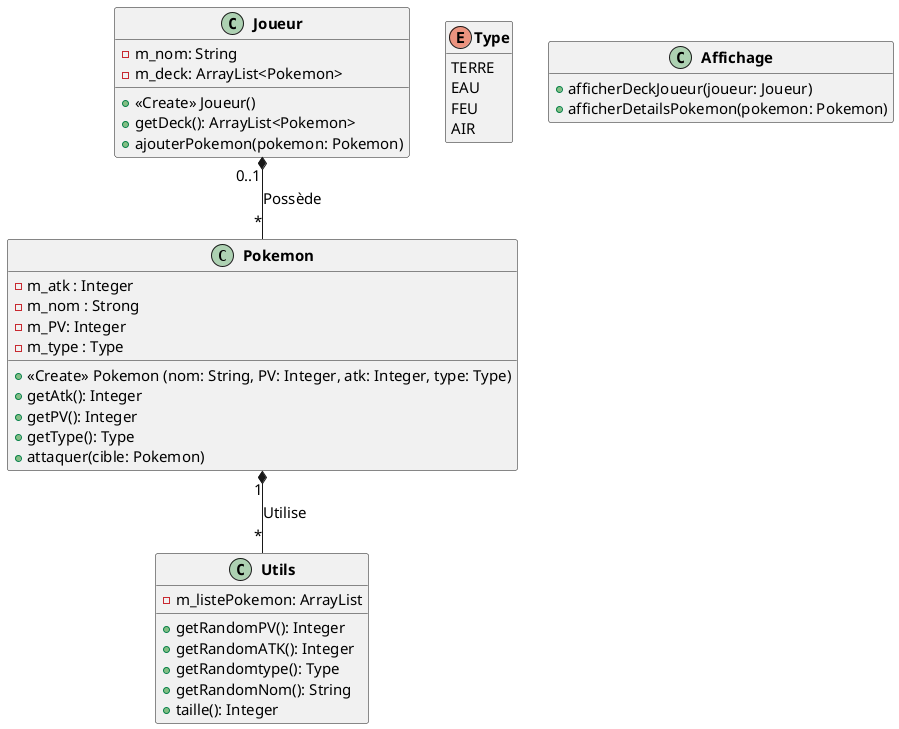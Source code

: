 @startuml
scale 1
skinparam classFontStyle Bold
skinparam defaultFontSize 15
hide empty members
skinparam classAttribute IconSize 0
skinparam classFontStyle Bold
hide enum methods


class Pokemon{
    -m_atk : Integer
    -m_nom : Strong
    -m_PV: Integer
    -m_type : Type
    +<<Create>> Pokemon (nom: String, PV: Integer, atk: Integer, type: Type)
    +getAtk(): Integer
    +getPV(): Integer
    +getType(): Type
    +attaquer(cible: Pokemon)
}
enum Type{
        TERRE
        EAU
        FEU
        AIR
}
class Utils{
    -m_listePokemon: ArrayList
    +getRandomPV(): Integer
    +getRandomATK(): Integer
    +getRandomtype(): Type
    +getRandomNom(): String
    +taille(): Integer
}
class Joueur{
    -m_nom: String
    -m_deck: ArrayList<Pokemon>
    +<<Create>> Joueur()
    +getDeck(): ArrayList<Pokemon>
    +ajouterPokemon(pokemon: Pokemon)
}
class Affichage{
    +afficherDeckJoueur(joueur: Joueur)
    +afficherDetailsPokemon(pokemon: Pokemon)
    }

Pokemon "1" *-- "*" Utils : Utilise
Joueur "0..1" *-- "*" Pokemon : Possède
@enduml